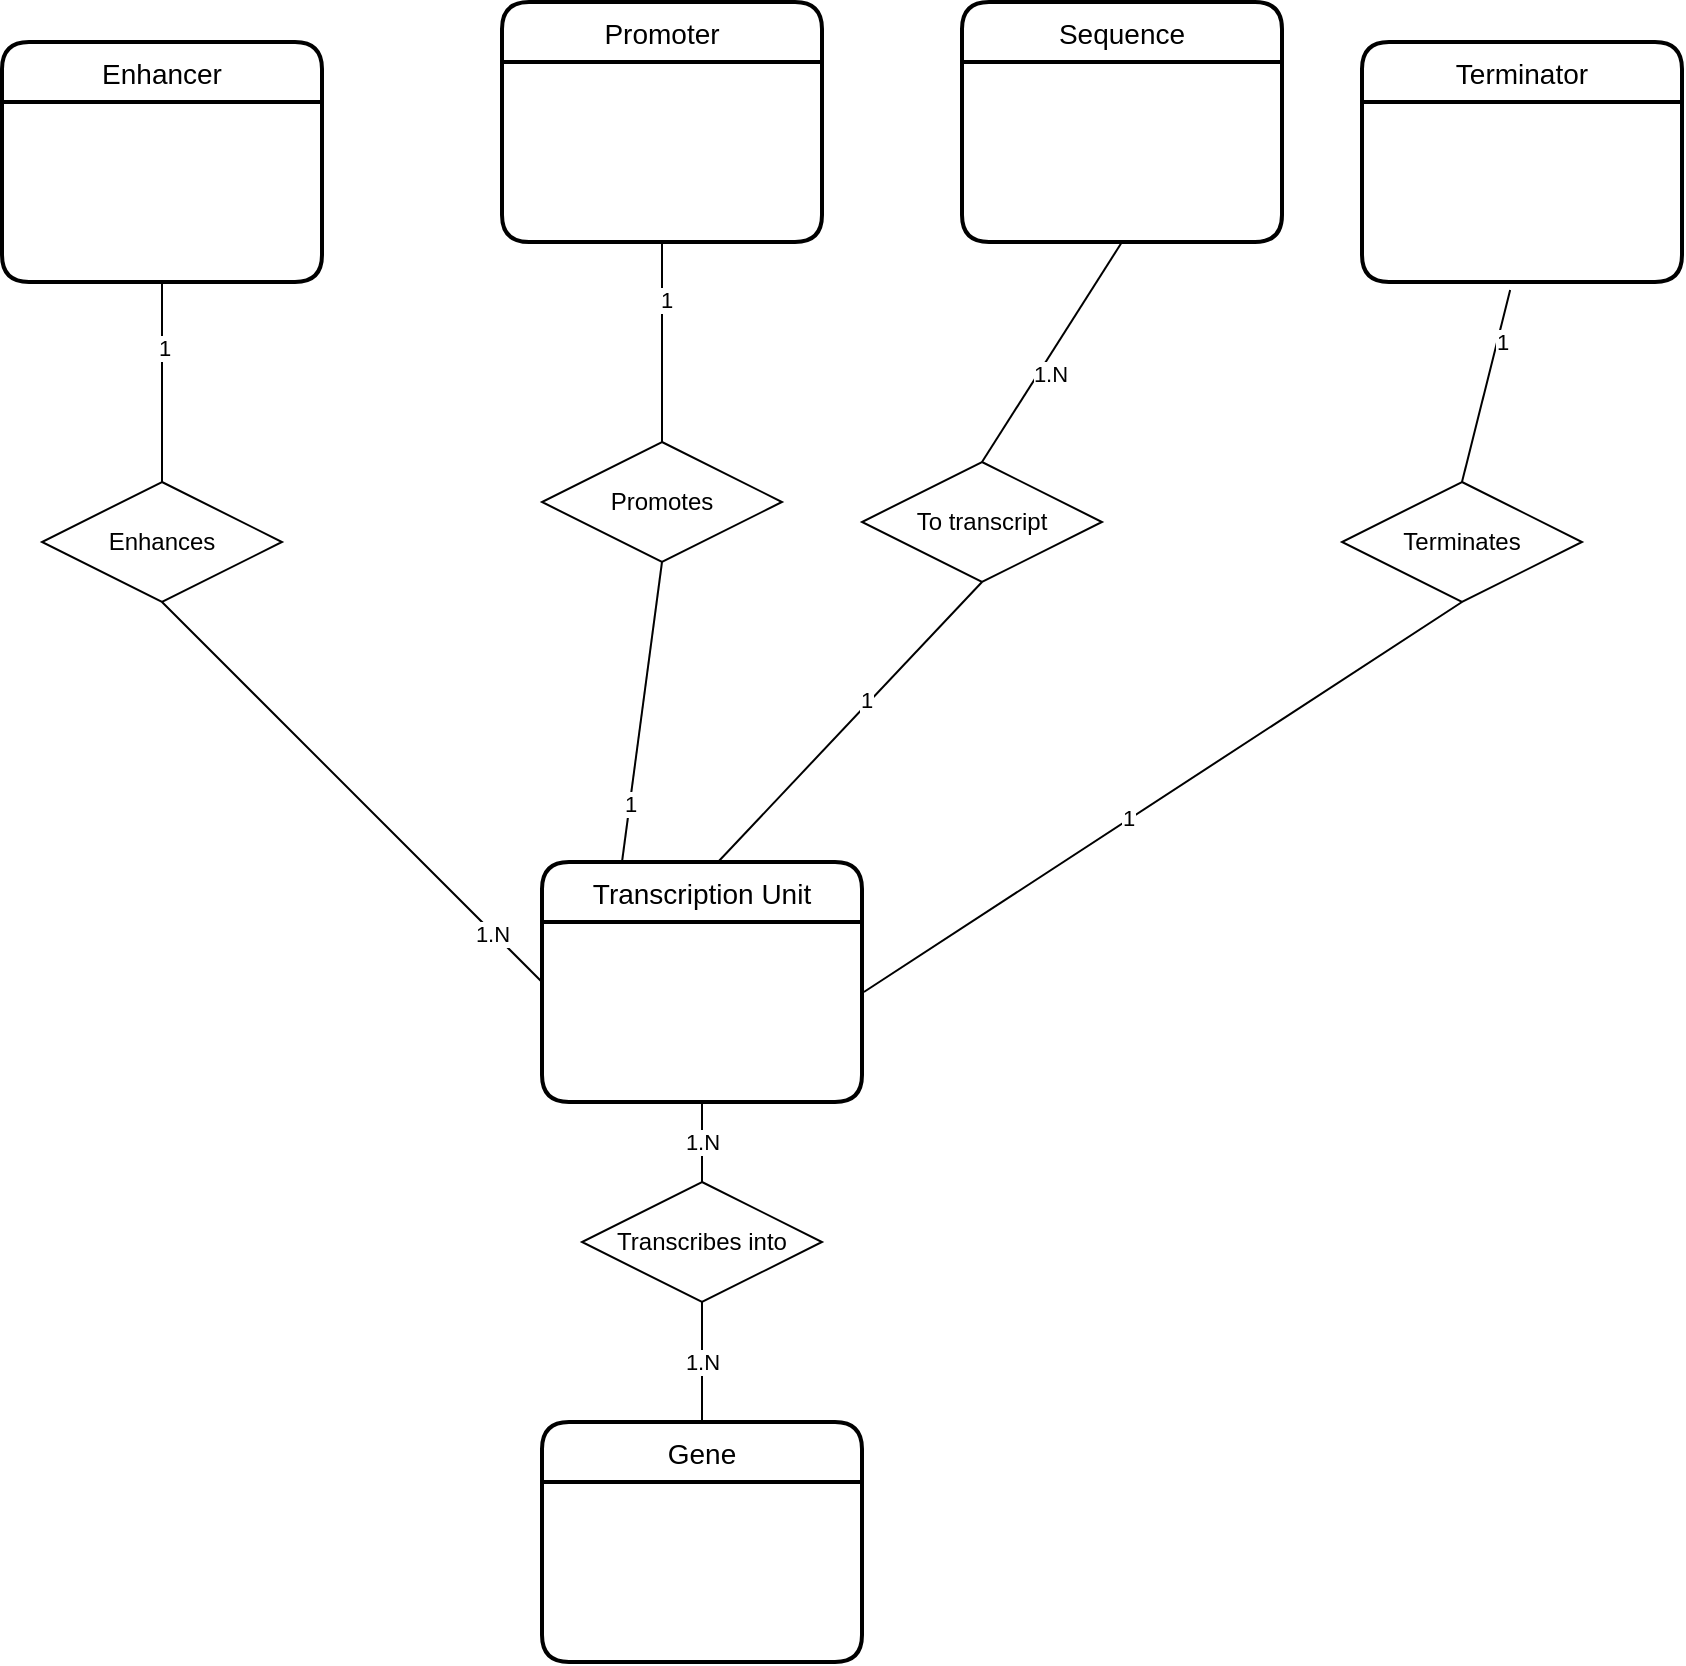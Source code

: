 <mxfile version="14.4.2" type="device"><diagram id="R2lEEEUBdFMjLlhIrx00" name="Page-1"><mxGraphModel dx="1422" dy="1862" grid="1" gridSize="10" guides="1" tooltips="1" connect="1" arrows="1" fold="1" page="1" pageScale="1" pageWidth="850" pageHeight="1100" math="0" shadow="0" extFonts="Permanent Marker^https://fonts.googleapis.com/css?family=Permanent+Marker"><root><mxCell id="0"/><mxCell id="1" parent="0"/><mxCell id="08rMqa6Va6mAKZYK1nR9-1" value="Gene" style="swimlane;childLayout=stackLayout;horizontal=1;startSize=30;horizontalStack=0;rounded=1;fontSize=14;fontStyle=0;strokeWidth=2;resizeParent=0;resizeLast=1;shadow=0;dashed=0;align=center;" vertex="1" parent="1"><mxGeometry x="310" y="660" width="160" height="120" as="geometry"/></mxCell><mxCell id="08rMqa6Va6mAKZYK1nR9-3" value="Transcription Unit" style="swimlane;childLayout=stackLayout;horizontal=1;startSize=30;horizontalStack=0;rounded=1;fontSize=14;fontStyle=0;strokeWidth=2;resizeParent=0;resizeLast=1;shadow=0;dashed=0;align=center;" vertex="1" parent="1"><mxGeometry x="310" y="380" width="160" height="120" as="geometry"/></mxCell><mxCell id="08rMqa6Va6mAKZYK1nR9-5" value="Promoter" style="swimlane;childLayout=stackLayout;horizontal=1;startSize=30;horizontalStack=0;rounded=1;fontSize=14;fontStyle=0;strokeWidth=2;resizeParent=0;resizeLast=1;shadow=0;dashed=0;align=center;" vertex="1" parent="1"><mxGeometry x="290" y="-50" width="160" height="120" as="geometry"/></mxCell><mxCell id="08rMqa6Va6mAKZYK1nR9-7" value="Sequence" style="swimlane;childLayout=stackLayout;horizontal=1;startSize=30;horizontalStack=0;rounded=1;fontSize=14;fontStyle=0;strokeWidth=2;resizeParent=0;resizeLast=1;shadow=0;dashed=0;align=center;" vertex="1" parent="1"><mxGeometry x="520" y="-50" width="160" height="120" as="geometry"/></mxCell><mxCell id="08rMqa6Va6mAKZYK1nR9-10" value="Terminator" style="swimlane;childLayout=stackLayout;horizontal=1;startSize=30;horizontalStack=0;rounded=1;fontSize=14;fontStyle=0;strokeWidth=2;resizeParent=0;resizeLast=1;shadow=0;dashed=0;align=center;" vertex="1" parent="1"><mxGeometry x="720" y="-30" width="160" height="120" as="geometry"/></mxCell><mxCell id="08rMqa6Va6mAKZYK1nR9-12" value="Enhancer" style="swimlane;childLayout=stackLayout;horizontal=1;startSize=30;horizontalStack=0;rounded=1;fontSize=14;fontStyle=0;strokeWidth=2;resizeParent=0;resizeLast=1;shadow=0;dashed=0;align=center;" vertex="1" parent="1"><mxGeometry x="40" y="-30" width="160" height="120" as="geometry"/></mxCell><mxCell id="08rMqa6Va6mAKZYK1nR9-14" value="Transcribes into" style="shape=rhombus;perimeter=rhombusPerimeter;whiteSpace=wrap;html=1;align=center;" vertex="1" parent="1"><mxGeometry x="330" y="540" width="120" height="60" as="geometry"/></mxCell><mxCell id="08rMqa6Va6mAKZYK1nR9-15" value="1.N" style="endArrow=none;html=1;rounded=0;exitX=0.5;exitY=1;exitDx=0;exitDy=0;" edge="1" parent="1" target="08rMqa6Va6mAKZYK1nR9-14"><mxGeometry relative="1" as="geometry"><mxPoint x="390" y="500" as="sourcePoint"/><mxPoint x="500" y="420" as="targetPoint"/><Array as="points"><mxPoint x="390" y="520"/></Array></mxGeometry></mxCell><mxCell id="08rMqa6Va6mAKZYK1nR9-16" value="1.N" style="endArrow=none;html=1;rounded=0;exitX=0.5;exitY=1;exitDx=0;exitDy=0;entryX=0.5;entryY=0;entryDx=0;entryDy=0;" edge="1" parent="1" source="08rMqa6Va6mAKZYK1nR9-14" target="08rMqa6Va6mAKZYK1nR9-1"><mxGeometry relative="1" as="geometry"><mxPoint x="410" y="610" as="sourcePoint"/><mxPoint x="570" y="610" as="targetPoint"/></mxGeometry></mxCell><mxCell id="08rMqa6Va6mAKZYK1nR9-18" value="Terminates" style="shape=rhombus;perimeter=rhombusPerimeter;whiteSpace=wrap;html=1;align=center;" vertex="1" parent="1"><mxGeometry x="710" y="190" width="120" height="60" as="geometry"/></mxCell><mxCell id="08rMqa6Va6mAKZYK1nR9-19" value="" style="endArrow=none;html=1;rounded=0;exitX=1.006;exitY=0.389;exitDx=0;exitDy=0;exitPerimeter=0;entryX=0.5;entryY=1;entryDx=0;entryDy=0;" edge="1" parent="1" target="08rMqa6Va6mAKZYK1nR9-18"><mxGeometry relative="1" as="geometry"><mxPoint x="470.96" y="445.01" as="sourcePoint"/><mxPoint x="720" y="370" as="targetPoint"/></mxGeometry></mxCell><mxCell id="08rMqa6Va6mAKZYK1nR9-22" value="1" style="edgeLabel;html=1;align=center;verticalAlign=middle;resizable=0;points=[];" vertex="1" connectable="0" parent="08rMqa6Va6mAKZYK1nR9-19"><mxGeometry x="-0.119" y="1" relative="1" as="geometry"><mxPoint as="offset"/></mxGeometry></mxCell><mxCell id="08rMqa6Va6mAKZYK1nR9-20" value="" style="endArrow=none;html=1;rounded=0;entryX=0.5;entryY=0;entryDx=0;entryDy=0;exitX=0.463;exitY=1.044;exitDx=0;exitDy=0;exitPerimeter=0;" edge="1" parent="1" target="08rMqa6Va6mAKZYK1nR9-18"><mxGeometry relative="1" as="geometry"><mxPoint x="794.08" y="93.96" as="sourcePoint"/><mxPoint x="720" y="170" as="targetPoint"/></mxGeometry></mxCell><mxCell id="08rMqa6Va6mAKZYK1nR9-21" value="1" style="edgeLabel;html=1;align=center;verticalAlign=middle;resizable=0;points=[];" vertex="1" connectable="0" parent="08rMqa6Va6mAKZYK1nR9-20"><mxGeometry x="-0.47" y="2" relative="1" as="geometry"><mxPoint as="offset"/></mxGeometry></mxCell><mxCell id="08rMqa6Va6mAKZYK1nR9-23" value="" style="endArrow=none;html=1;rounded=0;entryX=0.5;entryY=1;entryDx=0;entryDy=0;exitX=0.5;exitY=0;exitDx=0;exitDy=0;" edge="1" parent="1" source="08rMqa6Va6mAKZYK1nR9-24"><mxGeometry relative="1" as="geometry"><mxPoint x="440" y="120" as="sourcePoint"/><mxPoint x="600" y="70" as="targetPoint"/></mxGeometry></mxCell><mxCell id="08rMqa6Va6mAKZYK1nR9-25" value="1.N" style="edgeLabel;html=1;align=center;verticalAlign=middle;resizable=0;points=[];" vertex="1" connectable="0" parent="08rMqa6Va6mAKZYK1nR9-23"><mxGeometry x="-0.151" y="-5" relative="1" as="geometry"><mxPoint as="offset"/></mxGeometry></mxCell><mxCell id="08rMqa6Va6mAKZYK1nR9-24" value="To transcript" style="shape=rhombus;perimeter=rhombusPerimeter;whiteSpace=wrap;html=1;align=center;" vertex="1" parent="1"><mxGeometry x="470" y="180" width="120" height="60" as="geometry"/></mxCell><mxCell id="08rMqa6Va6mAKZYK1nR9-26" value="" style="endArrow=none;html=1;rounded=0;entryX=0.5;entryY=1;entryDx=0;entryDy=0;exitX=0.55;exitY=0;exitDx=0;exitDy=0;exitPerimeter=0;" edge="1" parent="1" source="08rMqa6Va6mAKZYK1nR9-3" target="08rMqa6Va6mAKZYK1nR9-24"><mxGeometry relative="1" as="geometry"><mxPoint x="360" y="310" as="sourcePoint"/><mxPoint x="520" y="310" as="targetPoint"/></mxGeometry></mxCell><mxCell id="08rMqa6Va6mAKZYK1nR9-27" value="1" style="edgeLabel;html=1;align=center;verticalAlign=middle;resizable=0;points=[];" vertex="1" connectable="0" parent="08rMqa6Va6mAKZYK1nR9-26"><mxGeometry x="0.14" y="2" relative="1" as="geometry"><mxPoint as="offset"/></mxGeometry></mxCell><mxCell id="08rMqa6Va6mAKZYK1nR9-28" value="Enhances" style="shape=rhombus;perimeter=rhombusPerimeter;whiteSpace=wrap;html=1;align=center;" vertex="1" parent="1"><mxGeometry x="60" y="190" width="120" height="60" as="geometry"/></mxCell><mxCell id="08rMqa6Va6mAKZYK1nR9-29" value="" style="endArrow=none;html=1;rounded=0;exitX=0.5;exitY=1;exitDx=0;exitDy=0;entryX=0.5;entryY=0;entryDx=0;entryDy=0;" edge="1" parent="1" target="08rMqa6Va6mAKZYK1nR9-28"><mxGeometry relative="1" as="geometry"><mxPoint x="120" y="90" as="sourcePoint"/><mxPoint x="120" y="180" as="targetPoint"/></mxGeometry></mxCell><mxCell id="08rMqa6Va6mAKZYK1nR9-30" value="1" style="edgeLabel;html=1;align=center;verticalAlign=middle;resizable=0;points=[];" vertex="1" connectable="0" parent="08rMqa6Va6mAKZYK1nR9-29"><mxGeometry x="-0.34" y="1" relative="1" as="geometry"><mxPoint as="offset"/></mxGeometry></mxCell><mxCell id="08rMqa6Va6mAKZYK1nR9-31" value="" style="endArrow=none;html=1;rounded=0;exitX=0.5;exitY=1;exitDx=0;exitDy=0;entryX=0;entryY=0.5;entryDx=0;entryDy=0;" edge="1" parent="1" source="08rMqa6Va6mAKZYK1nR9-28" target="08rMqa6Va6mAKZYK1nR9-3"><mxGeometry relative="1" as="geometry"><mxPoint x="120" y="290" as="sourcePoint"/><mxPoint x="280" y="290" as="targetPoint"/><Array as="points"><mxPoint x="240" y="370"/></Array></mxGeometry></mxCell><mxCell id="08rMqa6Va6mAKZYK1nR9-32" value="1.N" style="edgeLabel;html=1;align=center;verticalAlign=middle;resizable=0;points=[];" vertex="1" connectable="0" parent="08rMqa6Va6mAKZYK1nR9-31"><mxGeometry x="0.742" y="-1" relative="1" as="geometry"><mxPoint as="offset"/></mxGeometry></mxCell><mxCell id="08rMqa6Va6mAKZYK1nR9-33" value="Promotes" style="shape=rhombus;perimeter=rhombusPerimeter;whiteSpace=wrap;html=1;align=center;" vertex="1" parent="1"><mxGeometry x="310" y="170" width="120" height="60" as="geometry"/></mxCell><mxCell id="08rMqa6Va6mAKZYK1nR9-34" value="" style="endArrow=none;html=1;rounded=0;entryX=0.5;entryY=1;entryDx=0;entryDy=0;exitX=0.5;exitY=0;exitDx=0;exitDy=0;" edge="1" parent="1" source="08rMqa6Va6mAKZYK1nR9-33"><mxGeometry relative="1" as="geometry"><mxPoint x="260" y="110" as="sourcePoint"/><mxPoint x="370" y="70" as="targetPoint"/></mxGeometry></mxCell><mxCell id="08rMqa6Va6mAKZYK1nR9-35" value="1" style="edgeLabel;html=1;align=center;verticalAlign=middle;resizable=0;points=[];" vertex="1" connectable="0" parent="08rMqa6Va6mAKZYK1nR9-34"><mxGeometry x="0.42" y="-2" relative="1" as="geometry"><mxPoint as="offset"/></mxGeometry></mxCell><mxCell id="08rMqa6Va6mAKZYK1nR9-36" value="" style="endArrow=none;html=1;rounded=0;entryX=0.5;entryY=1;entryDx=0;entryDy=0;exitX=0.25;exitY=0;exitDx=0;exitDy=0;" edge="1" parent="1" source="08rMqa6Va6mAKZYK1nR9-3" target="08rMqa6Va6mAKZYK1nR9-33"><mxGeometry relative="1" as="geometry"><mxPoint x="260" y="280" as="sourcePoint"/><mxPoint x="420" y="280" as="targetPoint"/></mxGeometry></mxCell><mxCell id="08rMqa6Va6mAKZYK1nR9-37" value="1" style="edgeLabel;html=1;align=center;verticalAlign=middle;resizable=0;points=[];" vertex="1" connectable="0" parent="08rMqa6Va6mAKZYK1nR9-36"><mxGeometry x="-0.613" relative="1" as="geometry"><mxPoint as="offset"/></mxGeometry></mxCell></root></mxGraphModel></diagram></mxfile>